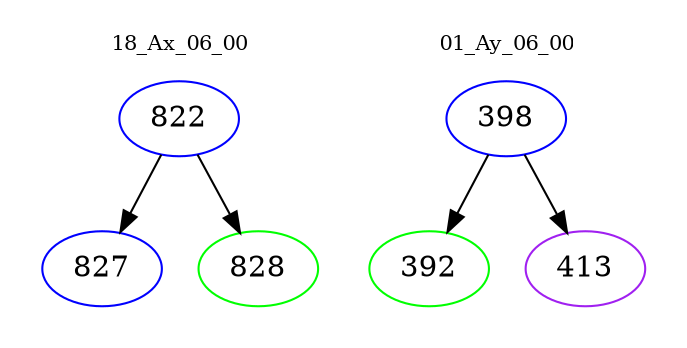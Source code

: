digraph{
subgraph cluster_0 {
color = white
label = "18_Ax_06_00";
fontsize=10;
T0_822 [label="822", color="blue"]
T0_822 -> T0_827 [color="black"]
T0_827 [label="827", color="blue"]
T0_822 -> T0_828 [color="black"]
T0_828 [label="828", color="green"]
}
subgraph cluster_1 {
color = white
label = "01_Ay_06_00";
fontsize=10;
T1_398 [label="398", color="blue"]
T1_398 -> T1_392 [color="black"]
T1_392 [label="392", color="green"]
T1_398 -> T1_413 [color="black"]
T1_413 [label="413", color="purple"]
}
}
